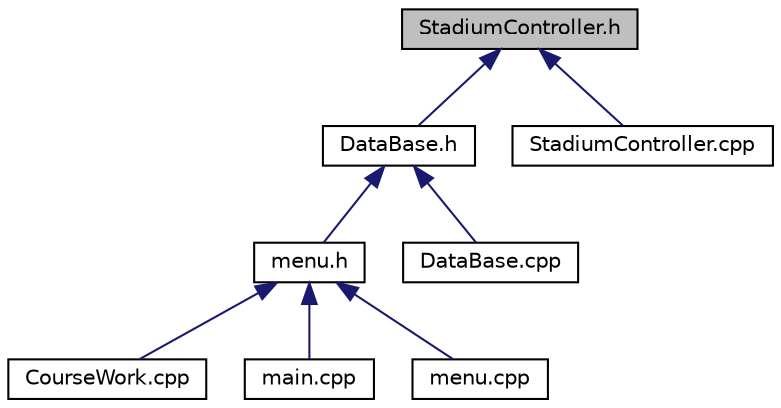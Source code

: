digraph "StadiumController.h"
{
  edge [fontname="Helvetica",fontsize="10",labelfontname="Helvetica",labelfontsize="10"];
  node [fontname="Helvetica",fontsize="10",shape=record];
  Node1 [label="StadiumController.h",height=0.2,width=0.4,color="black", fillcolor="grey75", style="filled" fontcolor="black"];
  Node1 -> Node2 [dir="back",color="midnightblue",fontsize="10",style="solid"];
  Node2 [label="DataBase.h",height=0.2,width=0.4,color="black", fillcolor="white", style="filled",URL="$_data_base_8h.html"];
  Node2 -> Node3 [dir="back",color="midnightblue",fontsize="10",style="solid"];
  Node3 [label="menu.h",height=0.2,width=0.4,color="black", fillcolor="white", style="filled",URL="$menu_8h.html"];
  Node3 -> Node4 [dir="back",color="midnightblue",fontsize="10",style="solid"];
  Node4 [label="CourseWork.cpp",height=0.2,width=0.4,color="black", fillcolor="white", style="filled",URL="$_course_work_8cpp.html"];
  Node3 -> Node5 [dir="back",color="midnightblue",fontsize="10",style="solid"];
  Node5 [label="main.cpp",height=0.2,width=0.4,color="black", fillcolor="white", style="filled",URL="$main_8cpp.html"];
  Node3 -> Node6 [dir="back",color="midnightblue",fontsize="10",style="solid"];
  Node6 [label="menu.cpp",height=0.2,width=0.4,color="black", fillcolor="white", style="filled",URL="$menu_8cpp.html"];
  Node2 -> Node7 [dir="back",color="midnightblue",fontsize="10",style="solid"];
  Node7 [label="DataBase.cpp",height=0.2,width=0.4,color="black", fillcolor="white", style="filled",URL="$_data_base_8cpp.html"];
  Node1 -> Node8 [dir="back",color="midnightblue",fontsize="10",style="solid"];
  Node8 [label="StadiumController.cpp",height=0.2,width=0.4,color="black", fillcolor="white", style="filled",URL="$_stadium_controller_8cpp.html"];
}
